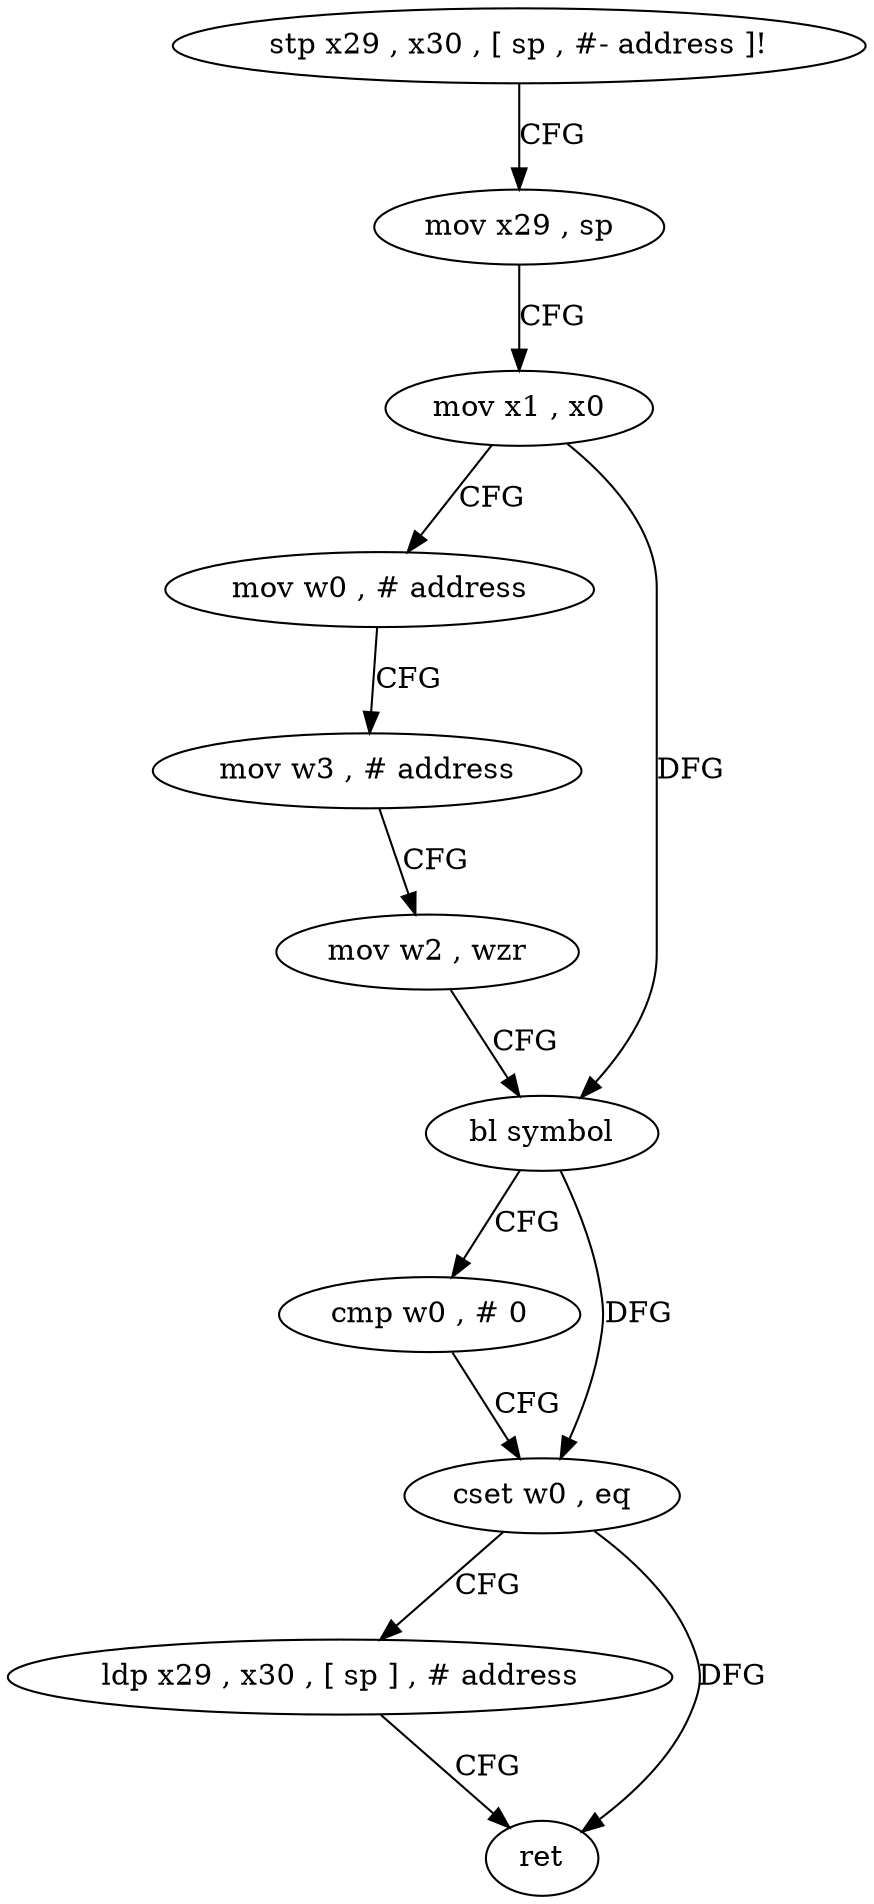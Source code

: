 digraph "func" {
"4212064" [label = "stp x29 , x30 , [ sp , #- address ]!" ]
"4212068" [label = "mov x29 , sp" ]
"4212072" [label = "mov x1 , x0" ]
"4212076" [label = "mov w0 , # address" ]
"4212080" [label = "mov w3 , # address" ]
"4212084" [label = "mov w2 , wzr" ]
"4212088" [label = "bl symbol" ]
"4212092" [label = "cmp w0 , # 0" ]
"4212096" [label = "cset w0 , eq" ]
"4212100" [label = "ldp x29 , x30 , [ sp ] , # address" ]
"4212104" [label = "ret" ]
"4212064" -> "4212068" [ label = "CFG" ]
"4212068" -> "4212072" [ label = "CFG" ]
"4212072" -> "4212076" [ label = "CFG" ]
"4212072" -> "4212088" [ label = "DFG" ]
"4212076" -> "4212080" [ label = "CFG" ]
"4212080" -> "4212084" [ label = "CFG" ]
"4212084" -> "4212088" [ label = "CFG" ]
"4212088" -> "4212092" [ label = "CFG" ]
"4212088" -> "4212096" [ label = "DFG" ]
"4212092" -> "4212096" [ label = "CFG" ]
"4212096" -> "4212100" [ label = "CFG" ]
"4212096" -> "4212104" [ label = "DFG" ]
"4212100" -> "4212104" [ label = "CFG" ]
}
